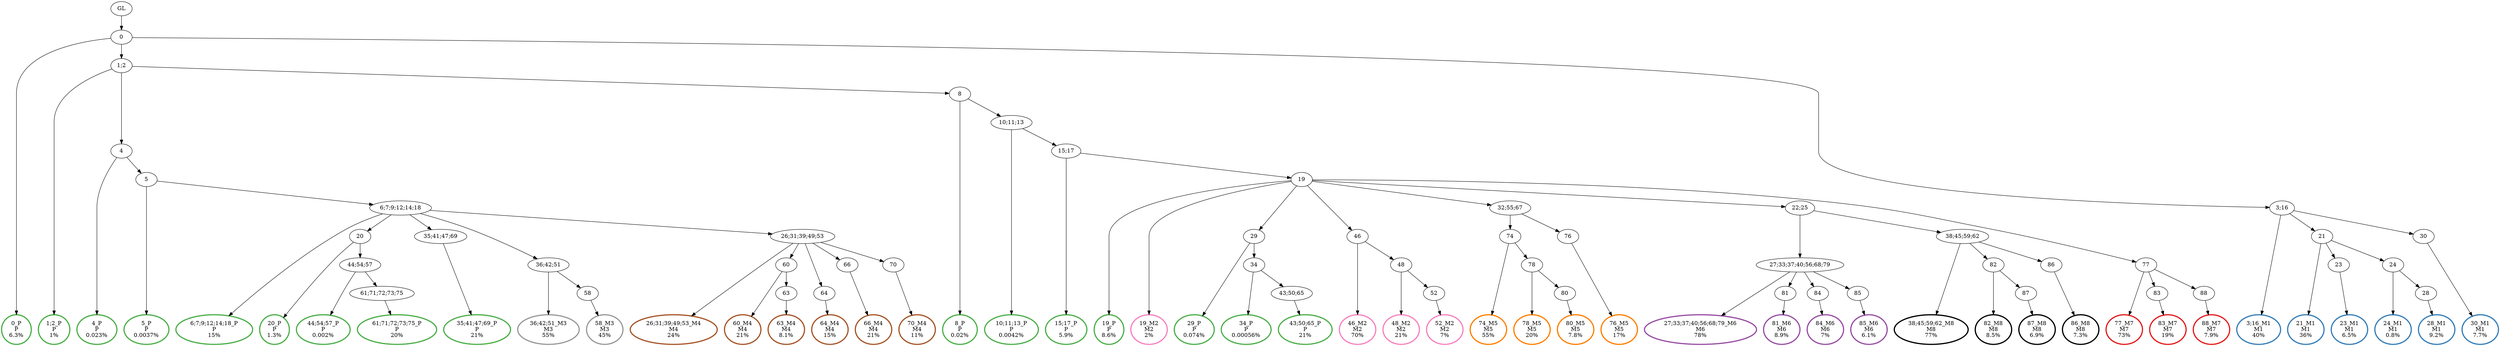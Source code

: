 digraph T {
	{
		rank=same
		97 [penwidth=3,colorscheme=set19,color=3,label="0_P\nP\n6.3%"]
		95 [penwidth=3,colorscheme=set19,color=3,label="1;2_P\nP\n1%"]
		93 [penwidth=3,colorscheme=set19,color=3,label="4_P\nP\n0.023%"]
		91 [penwidth=3,colorscheme=set19,color=3,label="5_P\nP\n0.0037%"]
		89 [penwidth=3,colorscheme=set19,color=3,label="6;7;9;12;14;18_P\nP\n15%"]
		87 [penwidth=3,colorscheme=set19,color=3,label="20_P\nP\n1.3%"]
		85 [penwidth=3,colorscheme=set19,color=3,label="44;54;57_P\nP\n0.002%"]
		83 [penwidth=3,colorscheme=set19,color=3,label="61;71;72;73;75_P\nP\n20%"]
		81 [penwidth=3,colorscheme=set19,color=3,label="35;41;47;69_P\nP\n21%"]
		79 [penwidth=3,colorscheme=set19,color=3,label="8_P\nP\n0.02%"]
		77 [penwidth=3,colorscheme=set19,color=3,label="10;11;13_P\nP\n0.0042%"]
		75 [penwidth=3,colorscheme=set19,color=3,label="15;17_P\nP\n5.9%"]
		73 [penwidth=3,colorscheme=set19,color=3,label="19_P\nP\n8.6%"]
		71 [penwidth=3,colorscheme=set19,color=3,label="29_P\nP\n0.074%"]
		69 [penwidth=3,colorscheme=set19,color=3,label="34_P\nP\n0.00056%"]
		67 [penwidth=3,colorscheme=set19,color=3,label="43;50;65_P\nP\n21%"]
		65 [penwidth=3,colorscheme=set19,color=2,label="3;16_M1\nM1\n40%"]
		63 [penwidth=3,colorscheme=set19,color=2,label="21_M1\nM1\n36%"]
		61 [penwidth=3,colorscheme=set19,color=2,label="23_M1\nM1\n6.5%"]
		59 [penwidth=3,colorscheme=set19,color=2,label="24_M1\nM1\n0.8%"]
		57 [penwidth=3,colorscheme=set19,color=2,label="28_M1\nM1\n9.2%"]
		55 [penwidth=3,colorscheme=set19,color=2,label="30_M1\nM1\n7.7%"]
		54 [penwidth=3,colorscheme=set19,color=8,label="19_M2\nM2\n2%"]
		52 [penwidth=3,colorscheme=set19,color=8,label="46_M2\nM2\n70%"]
		50 [penwidth=3,colorscheme=set19,color=8,label="48_M2\nM2\n21%"]
		48 [penwidth=3,colorscheme=set19,color=8,label="52_M2\nM2\n7%"]
		46 [penwidth=3,colorscheme=set19,color=9,label="36;42;51_M3\nM3\n55%"]
		44 [penwidth=3,colorscheme=set19,color=9,label="58_M3\nM3\n45%"]
		42 [penwidth=3,colorscheme=set19,color=7,label="26;31;39;49;53_M4\nM4\n24%"]
		40 [penwidth=3,colorscheme=set19,color=7,label="60_M4\nM4\n21%"]
		38 [penwidth=3,colorscheme=set19,color=7,label="63_M4\nM4\n8.1%"]
		36 [penwidth=3,colorscheme=set19,color=7,label="64_M4\nM4\n15%"]
		34 [penwidth=3,colorscheme=set19,color=7,label="66_M4\nM4\n21%"]
		32 [penwidth=3,colorscheme=set19,color=7,label="70_M4\nM4\n11%"]
		29 [penwidth=3,colorscheme=set19,color=5,label="74_M5\nM5\n55%"]
		27 [penwidth=3,colorscheme=set19,color=5,label="78_M5\nM5\n20%"]
		25 [penwidth=3,colorscheme=set19,color=5,label="80_M5\nM5\n7.8%"]
		23 [penwidth=3,colorscheme=set19,color=5,label="76_M5\nM5\n17%"]
		20 [penwidth=3,colorscheme=set19,color=4,label="27;33;37;40;56;68;79_M6\nM6\n78%"]
		18 [penwidth=3,colorscheme=set19,color=4,label="81_M6\nM6\n8.9%"]
		16 [penwidth=3,colorscheme=set19,color=4,label="84_M6\nM6\n7%"]
		14 [penwidth=3,colorscheme=set19,color=4,label="85_M6\nM6\n6.1%"]
		12 [penwidth=3,colorscheme=set19,color=1,label="77_M7\nM7\n73%"]
		10 [penwidth=3,colorscheme=set19,color=1,label="83_M7\nM7\n19%"]
		8 [penwidth=3,colorscheme=set19,color=1,label="88_M7\nM7\n7.9%"]
		6 [penwidth=3,colorscheme=set19,color=10,label="38;45;59;62_M8\nM8\n77%"]
		4 [penwidth=3,colorscheme=set19,color=10,label="82_M8\nM8\n8.5%"]
		2 [penwidth=3,colorscheme=set19,color=10,label="87_M8\nM8\n6.9%"]
		0 [penwidth=3,colorscheme=set19,color=10,label="86_M8\nM8\n7.3%"]
	}
	99 [label="GL"]
	98 [label="0"]
	96 [label="1;2"]
	94 [label="4"]
	92 [label="5"]
	90 [label="6;7;9;12;14;18"]
	88 [label="20"]
	86 [label="44;54;57"]
	84 [label="61;71;72;73;75"]
	82 [label="35;41;47;69"]
	80 [label="8"]
	78 [label="10;11;13"]
	76 [label="15;17"]
	74 [label="19"]
	72 [label="29"]
	70 [label="34"]
	68 [label="43;50;65"]
	66 [label="3;16"]
	64 [label="21"]
	62 [label="23"]
	60 [label="24"]
	58 [label="28"]
	56 [label="30"]
	53 [label="46"]
	51 [label="48"]
	49 [label="52"]
	47 [label="36;42;51"]
	45 [label="58"]
	43 [label="26;31;39;49;53"]
	41 [label="60"]
	39 [label="63"]
	37 [label="64"]
	35 [label="66"]
	33 [label="70"]
	31 [label="32;55;67"]
	30 [label="74"]
	28 [label="78"]
	26 [label="80"]
	24 [label="76"]
	22 [label="22;25"]
	21 [label="27;33;37;40;56;68;79"]
	19 [label="81"]
	17 [label="84"]
	15 [label="85"]
	13 [label="77"]
	11 [label="83"]
	9 [label="88"]
	7 [label="38;45;59;62"]
	5 [label="82"]
	3 [label="87"]
	1 [label="86"]
	99 -> 98
	98 -> 97
	98 -> 96
	98 -> 66
	96 -> 95
	96 -> 94
	96 -> 80
	94 -> 93
	94 -> 92
	92 -> 91
	92 -> 90
	90 -> 89
	90 -> 88
	90 -> 82
	90 -> 47
	90 -> 43
	88 -> 87
	88 -> 86
	86 -> 85
	86 -> 84
	84 -> 83
	82 -> 81
	80 -> 79
	80 -> 78
	78 -> 77
	78 -> 76
	76 -> 75
	76 -> 74
	74 -> 73
	74 -> 72
	74 -> 54
	74 -> 53
	74 -> 31
	74 -> 22
	74 -> 13
	72 -> 71
	72 -> 70
	70 -> 69
	70 -> 68
	68 -> 67
	66 -> 65
	66 -> 64
	66 -> 56
	64 -> 63
	64 -> 62
	64 -> 60
	62 -> 61
	60 -> 59
	60 -> 58
	58 -> 57
	56 -> 55
	53 -> 52
	53 -> 51
	51 -> 50
	51 -> 49
	49 -> 48
	47 -> 46
	47 -> 45
	45 -> 44
	43 -> 42
	43 -> 41
	43 -> 37
	43 -> 35
	43 -> 33
	41 -> 40
	41 -> 39
	39 -> 38
	37 -> 36
	35 -> 34
	33 -> 32
	31 -> 30
	31 -> 24
	30 -> 29
	30 -> 28
	28 -> 27
	28 -> 26
	26 -> 25
	24 -> 23
	22 -> 21
	22 -> 7
	21 -> 20
	21 -> 19
	21 -> 17
	21 -> 15
	19 -> 18
	17 -> 16
	15 -> 14
	13 -> 12
	13 -> 11
	13 -> 9
	11 -> 10
	9 -> 8
	7 -> 6
	7 -> 5
	7 -> 1
	5 -> 4
	5 -> 3
	3 -> 2
	1 -> 0
}
